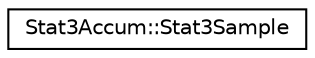 digraph G
{
 // INTERACTIVE_SVG=YES
  edge [fontname="Helvetica",fontsize="10",labelfontname="Helvetica",labelfontsize="10"];
  node [fontname="Helvetica",fontsize="10",shape=record];
  rankdir="LR";
  Node1 [label="Stat3Accum::Stat3Sample",height=0.2,width=0.4,color="black", fillcolor="white", style="filled",URL="$d8/dd5/struct_stat3_accum_1_1_stat3_sample.html"];
}
